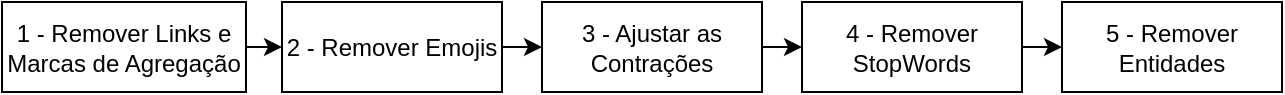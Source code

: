 <mxfile version="10.8.8" type="device"><diagram id="RJVcex76AighMlJ_3xSd" name="Page-1"><mxGraphModel dx="1327" dy="743" grid="1" gridSize="10" guides="1" tooltips="1" connect="1" arrows="1" fold="1" page="1" pageScale="1" pageWidth="827" pageHeight="1169" math="0" shadow="0"><root><mxCell id="0"/><mxCell id="1" parent="0"/><mxCell id="F-E59eV9iXcIMy7Y_yK5-18" style="edgeStyle=orthogonalEdgeStyle;rounded=0;orthogonalLoop=1;jettySize=auto;html=1;exitX=1;exitY=0.5;exitDx=0;exitDy=0;entryX=0;entryY=0.5;entryDx=0;entryDy=0;fontSize=14;" edge="1" parent="1" source="F-E59eV9iXcIMy7Y_yK5-1" target="F-E59eV9iXcIMy7Y_yK5-2"><mxGeometry relative="1" as="geometry"/></mxCell><mxCell id="F-E59eV9iXcIMy7Y_yK5-1" value="1 - Remover Links e Marcas de Agregação" style="rounded=0;whiteSpace=wrap;html=1;" vertex="1" parent="1"><mxGeometry x="60" y="180" width="122" height="45" as="geometry"/></mxCell><mxCell id="F-E59eV9iXcIMy7Y_yK5-19" style="edgeStyle=orthogonalEdgeStyle;rounded=0;orthogonalLoop=1;jettySize=auto;html=1;exitX=1;exitY=0.5;exitDx=0;exitDy=0;entryX=0;entryY=0.5;entryDx=0;entryDy=0;fontSize=14;" edge="1" parent="1" source="F-E59eV9iXcIMy7Y_yK5-2" target="F-E59eV9iXcIMy7Y_yK5-4"><mxGeometry relative="1" as="geometry"/></mxCell><mxCell id="F-E59eV9iXcIMy7Y_yK5-2" value="2 - Remover Emojis" style="rounded=0;whiteSpace=wrap;html=1;" vertex="1" parent="1"><mxGeometry x="200" y="180" width="110" height="45" as="geometry"/></mxCell><mxCell id="F-E59eV9iXcIMy7Y_yK5-20" style="edgeStyle=orthogonalEdgeStyle;rounded=0;orthogonalLoop=1;jettySize=auto;html=1;exitX=1;exitY=0.5;exitDx=0;exitDy=0;entryX=0;entryY=0.5;entryDx=0;entryDy=0;fontSize=14;" edge="1" parent="1" source="F-E59eV9iXcIMy7Y_yK5-4" target="F-E59eV9iXcIMy7Y_yK5-8"><mxGeometry relative="1" as="geometry"/></mxCell><mxCell id="F-E59eV9iXcIMy7Y_yK5-4" value="3 - Ajustar as Contrações" style="rounded=0;whiteSpace=wrap;html=1;" vertex="1" parent="1"><mxGeometry x="330" y="180" width="110" height="45" as="geometry"/></mxCell><mxCell id="F-E59eV9iXcIMy7Y_yK5-5" value="5 - Remover Entidades" style="rounded=0;whiteSpace=wrap;html=1;" vertex="1" parent="1"><mxGeometry x="590" y="180" width="110" height="45" as="geometry"/></mxCell><mxCell id="F-E59eV9iXcIMy7Y_yK5-21" style="edgeStyle=orthogonalEdgeStyle;rounded=0;orthogonalLoop=1;jettySize=auto;html=1;exitX=1;exitY=0.5;exitDx=0;exitDy=0;entryX=0;entryY=0.5;entryDx=0;entryDy=0;fontSize=14;" edge="1" parent="1" source="F-E59eV9iXcIMy7Y_yK5-8" target="F-E59eV9iXcIMy7Y_yK5-5"><mxGeometry relative="1" as="geometry"/></mxCell><mxCell id="F-E59eV9iXcIMy7Y_yK5-8" value="4 - Remover StopWords" style="rounded=0;whiteSpace=wrap;html=1;" vertex="1" parent="1"><mxGeometry x="460" y="180" width="110" height="45" as="geometry"/></mxCell></root></mxGraphModel></diagram></mxfile>